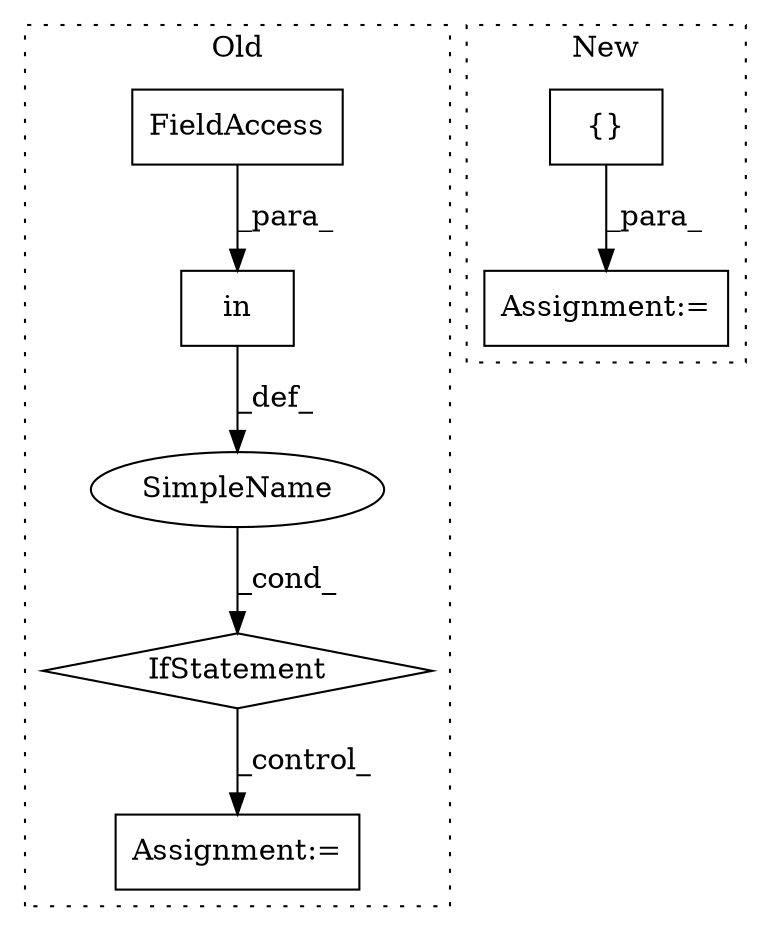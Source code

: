 digraph G {
subgraph cluster0 {
1 [label="in" a="105" s="2474" l="27" shape="box"];
3 [label="IfStatement" a="25" s="2464,2501" l="10,2" shape="diamond"];
4 [label="FieldAccess" a="22" s="2489" l="12" shape="box"];
6 [label="Assignment:=" a="7" s="2780" l="1" shape="box"];
7 [label="SimpleName" a="42" s="" l="" shape="ellipse"];
label = "Old";
style="dotted";
}
subgraph cluster1 {
2 [label="{}" a="4" s="2150" l="2" shape="box"];
5 [label="Assignment:=" a="7" s="2140" l="1" shape="box"];
label = "New";
style="dotted";
}
1 -> 7 [label="_def_"];
2 -> 5 [label="_para_"];
3 -> 6 [label="_control_"];
4 -> 1 [label="_para_"];
7 -> 3 [label="_cond_"];
}